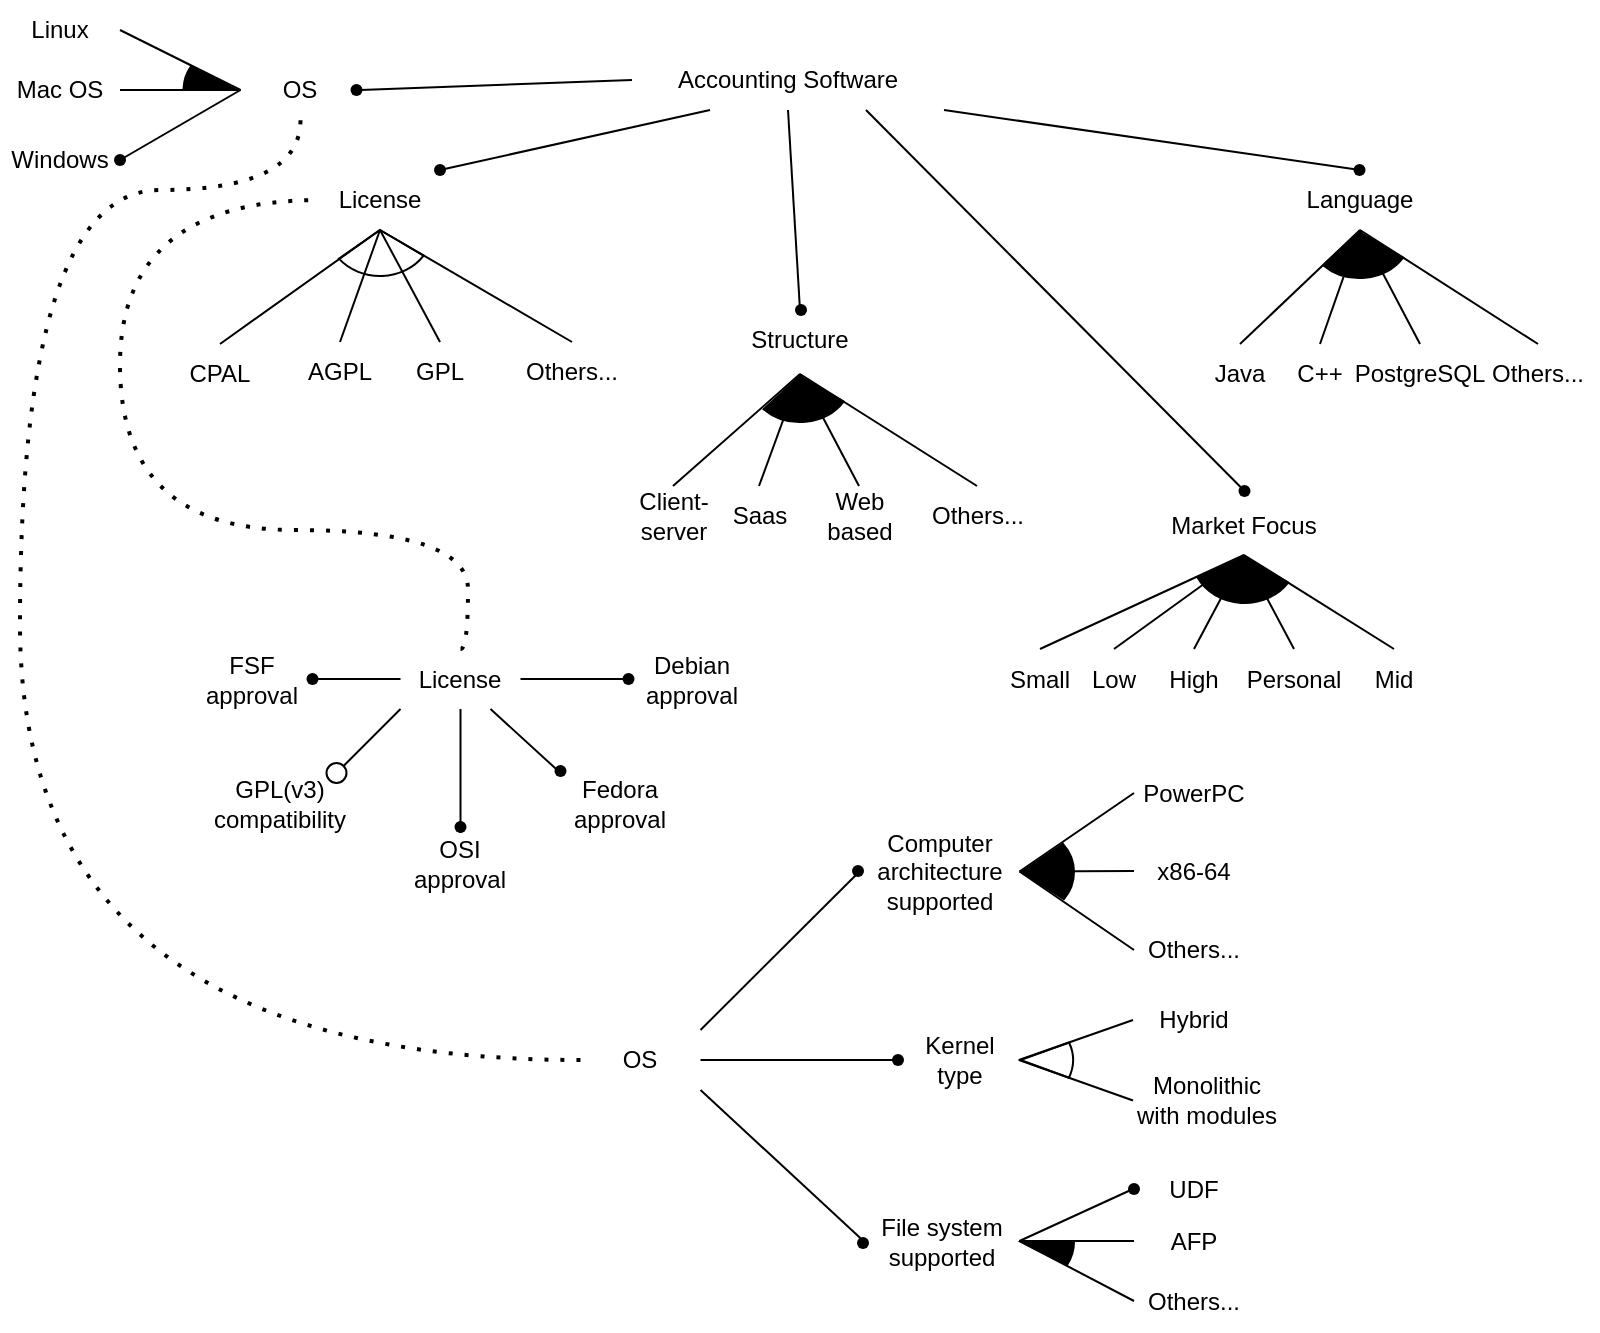 <mxfile version="22.1.3" type="device">
  <diagram name="Page-1" id="l3tLZzZJgrVGFTjeqSBh">
    <mxGraphModel dx="941" dy="548" grid="1" gridSize="10" guides="1" tooltips="1" connect="1" arrows="1" fold="1" page="1" pageScale="1" pageWidth="827" pageHeight="1169" math="0" shadow="0">
      <root>
        <mxCell id="0" />
        <mxCell id="1" parent="0" />
        <mxCell id="yBiI2cjNHqvkOMclDz8H-14" value="" style="verticalLabelPosition=bottom;verticalAlign=top;html=1;shape=mxgraph.basic.pie;startAngle=0.344;endAngle=0.643;fillColor=none;" vertex="1" parent="1">
          <mxGeometry x="183.75" y="97" width="52.5" height="46" as="geometry" />
        </mxCell>
        <mxCell id="84HNCNHXuMYGtxcRz_YD-10" value="" style="verticalLabelPosition=bottom;verticalAlign=top;html=1;shape=mxgraph.basic.pie;startAngle=0.344;endAngle=0.678;fillColor=#000000;" parent="1" vertex="1">
          <mxGeometry x="616" y="260.5" width="52.5" height="46" as="geometry" />
        </mxCell>
        <mxCell id="SrucPnAjVhM6cJ3D2Dnd-1" value="&lt;div&gt;Accounting Software&lt;/div&gt;" style="text;html=1;strokeColor=none;fillColor=none;align=center;verticalAlign=middle;whiteSpace=wrap;rounded=0;" parent="1" vertex="1">
          <mxGeometry x="336" y="30" width="156" height="30" as="geometry" />
        </mxCell>
        <mxCell id="SrucPnAjVhM6cJ3D2Dnd-2" value="" style="endArrow=none;html=1;rounded=0;entryX=0;entryY=0.5;entryDx=0;entryDy=0;exitDx=0;exitDy=0;exitX=1;exitY=0.5;" parent="1" source="SrucPnAjVhM6cJ3D2Dnd-3" target="SrucPnAjVhM6cJ3D2Dnd-1" edge="1">
          <mxGeometry width="50" height="50" relative="1" as="geometry">
            <mxPoint x="200" y="80" as="sourcePoint" />
            <mxPoint x="440" y="390" as="targetPoint" />
          </mxGeometry>
        </mxCell>
        <mxCell id="SrucPnAjVhM6cJ3D2Dnd-3" value="OS" style="text;html=1;strokeColor=none;fillColor=none;align=center;verticalAlign=middle;whiteSpace=wrap;rounded=0;" parent="1" vertex="1">
          <mxGeometry x="140.25" y="35" width="60" height="30" as="geometry" />
        </mxCell>
        <mxCell id="SrucPnAjVhM6cJ3D2Dnd-4" value="License" style="text;html=1;strokeColor=none;fillColor=none;align=center;verticalAlign=middle;whiteSpace=wrap;rounded=0;" parent="1" vertex="1">
          <mxGeometry x="180" y="90" width="60" height="30" as="geometry" />
        </mxCell>
        <mxCell id="SrucPnAjVhM6cJ3D2Dnd-5" value="Structure" style="text;html=1;strokeColor=none;fillColor=none;align=center;verticalAlign=middle;whiteSpace=wrap;rounded=0;" parent="1" vertex="1">
          <mxGeometry x="390" y="160" width="60" height="30" as="geometry" />
        </mxCell>
        <mxCell id="SrucPnAjVhM6cJ3D2Dnd-7" value="Market Focus" style="text;html=1;strokeColor=none;fillColor=none;align=center;verticalAlign=middle;whiteSpace=wrap;rounded=0;" parent="1" vertex="1">
          <mxGeometry x="587" y="252.5" width="110" height="30" as="geometry" />
        </mxCell>
        <mxCell id="SrucPnAjVhM6cJ3D2Dnd-9" value="Language" style="text;html=1;strokeColor=none;fillColor=none;align=center;verticalAlign=middle;whiteSpace=wrap;rounded=0;" parent="1" vertex="1">
          <mxGeometry x="670" y="90" width="60" height="30" as="geometry" />
        </mxCell>
        <mxCell id="SrucPnAjVhM6cJ3D2Dnd-11" value="" style="endArrow=none;html=1;rounded=0;entryX=0.25;entryY=1;entryDx=0;entryDy=0;exitX=1;exitY=0;exitDx=0;exitDy=0;" parent="1" source="SrucPnAjVhM6cJ3D2Dnd-4" target="SrucPnAjVhM6cJ3D2Dnd-1" edge="1">
          <mxGeometry width="50" height="50" relative="1" as="geometry">
            <mxPoint x="290" y="100" as="sourcePoint" />
            <mxPoint x="346" y="70" as="targetPoint" />
          </mxGeometry>
        </mxCell>
        <mxCell id="SrucPnAjVhM6cJ3D2Dnd-21" value="" style="endArrow=none;html=1;rounded=0;entryDx=0;entryDy=0;exitX=0.5;exitY=0;exitDx=0;exitDy=0;" parent="1" source="SrucPnAjVhM6cJ3D2Dnd-4" edge="1">
          <mxGeometry width="50" height="50" relative="1" as="geometry">
            <mxPoint x="210" y="90" as="sourcePoint" />
            <mxPoint x="210" y="90" as="targetPoint" />
          </mxGeometry>
        </mxCell>
        <mxCell id="SrucPnAjVhM6cJ3D2Dnd-23" value="" style="endArrow=none;html=1;rounded=0;entryX=0.75;entryY=1;entryDx=0;entryDy=0;exitDx=0;exitDy=0;" parent="1" source="SrucPnAjVhM6cJ3D2Dnd-36" target="SrucPnAjVhM6cJ3D2Dnd-1" edge="1">
          <mxGeometry width="50" height="50" relative="1" as="geometry">
            <mxPoint x="515" y="90" as="sourcePoint" />
            <mxPoint x="440" y="370" as="targetPoint" />
          </mxGeometry>
        </mxCell>
        <mxCell id="SrucPnAjVhM6cJ3D2Dnd-24" value="" style="endArrow=none;html=1;rounded=0;entryX=1;entryY=1;entryDx=0;entryDy=0;exitX=0.5;exitY=0;exitDx=0;exitDy=0;" parent="1" source="SrucPnAjVhM6cJ3D2Dnd-9" target="SrucPnAjVhM6cJ3D2Dnd-1" edge="1">
          <mxGeometry width="50" height="50" relative="1" as="geometry">
            <mxPoint x="390" y="420" as="sourcePoint" />
            <mxPoint x="440" y="370" as="targetPoint" />
          </mxGeometry>
        </mxCell>
        <mxCell id="SrucPnAjVhM6cJ3D2Dnd-25" value="" style="shape=waypoint;sketch=0;fillStyle=solid;size=6;pointerEvents=1;points=[];fillColor=none;resizable=0;rotatable=0;perimeter=centerPerimeter;snapToPoint=1;" parent="1" vertex="1">
          <mxGeometry x="188.25" y="40" width="20" height="20" as="geometry" />
        </mxCell>
        <mxCell id="SrucPnAjVhM6cJ3D2Dnd-32" value="" style="shape=waypoint;sketch=0;fillStyle=solid;size=6;pointerEvents=1;points=[];fillColor=none;resizable=0;rotatable=0;perimeter=centerPerimeter;snapToPoint=1;" parent="1" vertex="1">
          <mxGeometry x="230" y="80" width="20" height="20" as="geometry" />
        </mxCell>
        <mxCell id="SrucPnAjVhM6cJ3D2Dnd-35" value="" style="endArrow=none;html=1;rounded=0;exitDx=0;exitDy=0;exitX=0.5;exitY=0;entryX=0.5;entryY=1;entryDx=0;entryDy=0;" parent="1" source="SrucPnAjVhM6cJ3D2Dnd-5" target="SrucPnAjVhM6cJ3D2Dnd-1" edge="1">
          <mxGeometry width="50" height="50" relative="1" as="geometry">
            <mxPoint x="384" y="90" as="sourcePoint" />
            <mxPoint x="430" y="90" as="targetPoint" />
          </mxGeometry>
        </mxCell>
        <mxCell id="SrucPnAjVhM6cJ3D2Dnd-37" value="" style="shape=waypoint;sketch=0;fillStyle=solid;size=6;pointerEvents=1;points=[];fillColor=none;resizable=0;rotatable=0;perimeter=centerPerimeter;snapToPoint=1;" parent="1" vertex="1">
          <mxGeometry x="689.75" y="80" width="20" height="20" as="geometry" />
        </mxCell>
        <mxCell id="84HNCNHXuMYGtxcRz_YD-1" value="Mid" style="text;html=1;strokeColor=none;fillColor=none;align=center;verticalAlign=middle;whiteSpace=wrap;rounded=0;" parent="1" vertex="1">
          <mxGeometry x="687" y="329.5" width="60" height="30" as="geometry" />
        </mxCell>
        <mxCell id="84HNCNHXuMYGtxcRz_YD-2" value="Low" style="text;html=1;strokeColor=none;fillColor=none;align=center;verticalAlign=middle;whiteSpace=wrap;rounded=0;" parent="1" vertex="1">
          <mxGeometry x="547" y="329.5" width="60" height="30" as="geometry" />
        </mxCell>
        <mxCell id="84HNCNHXuMYGtxcRz_YD-3" value="High" style="text;html=1;strokeColor=none;fillColor=none;align=center;verticalAlign=middle;whiteSpace=wrap;rounded=0;" parent="1" vertex="1">
          <mxGeometry x="587" y="329.5" width="60" height="30" as="geometry" />
        </mxCell>
        <mxCell id="84HNCNHXuMYGtxcRz_YD-4" value="Personal" style="text;html=1;strokeColor=none;fillColor=none;align=center;verticalAlign=middle;whiteSpace=wrap;rounded=0;" parent="1" vertex="1">
          <mxGeometry x="637" y="329.5" width="60" height="30" as="geometry" />
        </mxCell>
        <mxCell id="84HNCNHXuMYGtxcRz_YD-5" value="" style="endArrow=none;html=1;rounded=0;entryX=0.5;entryY=1;entryDx=0;entryDy=0;exitX=0.5;exitY=0;exitDx=0;exitDy=0;" parent="1" source="84HNCNHXuMYGtxcRz_YD-2" target="SrucPnAjVhM6cJ3D2Dnd-7" edge="1">
          <mxGeometry width="50" height="50" relative="1" as="geometry">
            <mxPoint x="447" y="482.5" as="sourcePoint" />
            <mxPoint x="497" y="432.5" as="targetPoint" />
          </mxGeometry>
        </mxCell>
        <mxCell id="84HNCNHXuMYGtxcRz_YD-6" value="" style="endArrow=none;html=1;rounded=0;entryX=0.5;entryY=1;entryDx=0;entryDy=0;exitX=0.5;exitY=0;exitDx=0;exitDy=0;" parent="1" source="84HNCNHXuMYGtxcRz_YD-3" target="SrucPnAjVhM6cJ3D2Dnd-7" edge="1">
          <mxGeometry width="50" height="50" relative="1" as="geometry">
            <mxPoint x="617" y="292.5" as="sourcePoint" />
            <mxPoint x="652" y="292.5" as="targetPoint" />
          </mxGeometry>
        </mxCell>
        <mxCell id="84HNCNHXuMYGtxcRz_YD-7" value="" style="endArrow=none;html=1;rounded=0;exitX=0.5;exitY=0;exitDx=0;exitDy=0;entryX=0.5;entryY=1;entryDx=0;entryDy=0;" parent="1" source="84HNCNHXuMYGtxcRz_YD-4" target="SrucPnAjVhM6cJ3D2Dnd-7" edge="1">
          <mxGeometry width="50" height="50" relative="1" as="geometry">
            <mxPoint x="447" y="482.5" as="sourcePoint" />
            <mxPoint x="637" y="282.5" as="targetPoint" />
          </mxGeometry>
        </mxCell>
        <mxCell id="84HNCNHXuMYGtxcRz_YD-8" value="" style="endArrow=none;html=1;rounded=0;entryX=0.5;entryY=0;entryDx=0;entryDy=0;exitX=0.5;exitY=1;exitDx=0;exitDy=0;" parent="1" source="SrucPnAjVhM6cJ3D2Dnd-7" target="84HNCNHXuMYGtxcRz_YD-1" edge="1">
          <mxGeometry width="50" height="50" relative="1" as="geometry">
            <mxPoint x="447" y="482.5" as="sourcePoint" />
            <mxPoint x="497" y="432.5" as="targetPoint" />
          </mxGeometry>
        </mxCell>
        <mxCell id="84HNCNHXuMYGtxcRz_YD-12" value="Others..." style="text;html=1;strokeColor=none;fillColor=none;align=center;verticalAlign=middle;whiteSpace=wrap;rounded=0;" parent="1" vertex="1">
          <mxGeometry x="759" y="177" width="60" height="30" as="geometry" />
        </mxCell>
        <mxCell id="84HNCNHXuMYGtxcRz_YD-13" value="Java" style="text;html=1;strokeColor=none;fillColor=none;align=center;verticalAlign=middle;whiteSpace=wrap;rounded=0;" parent="1" vertex="1">
          <mxGeometry x="610" y="177" width="60" height="30" as="geometry" />
        </mxCell>
        <mxCell id="84HNCNHXuMYGtxcRz_YD-14" value="C++" style="text;html=1;strokeColor=none;fillColor=none;align=center;verticalAlign=middle;whiteSpace=wrap;rounded=0;" parent="1" vertex="1">
          <mxGeometry x="650" y="177" width="60" height="30" as="geometry" />
        </mxCell>
        <mxCell id="84HNCNHXuMYGtxcRz_YD-15" value="PostgreSQL" style="text;html=1;strokeColor=none;fillColor=none;align=center;verticalAlign=middle;whiteSpace=wrap;rounded=0;" parent="1" vertex="1">
          <mxGeometry x="700" y="177" width="60" height="30" as="geometry" />
        </mxCell>
        <mxCell id="84HNCNHXuMYGtxcRz_YD-16" value="" style="endArrow=none;html=1;rounded=0;entryX=0.5;entryY=1;entryDx=0;entryDy=0;exitX=0.5;exitY=0;exitDx=0;exitDy=0;" parent="1" source="84HNCNHXuMYGtxcRz_YD-13" target="SrucPnAjVhM6cJ3D2Dnd-9" edge="1">
          <mxGeometry width="50" height="50" relative="1" as="geometry">
            <mxPoint x="510" y="330" as="sourcePoint" />
            <mxPoint x="705" y="130" as="targetPoint" />
          </mxGeometry>
        </mxCell>
        <mxCell id="84HNCNHXuMYGtxcRz_YD-17" value="" style="endArrow=none;html=1;rounded=0;entryX=0.5;entryY=1;entryDx=0;entryDy=0;exitX=0.5;exitY=0;exitDx=0;exitDy=0;" parent="1" source="84HNCNHXuMYGtxcRz_YD-14" target="SrucPnAjVhM6cJ3D2Dnd-9" edge="1">
          <mxGeometry width="50" height="50" relative="1" as="geometry">
            <mxPoint x="680" y="140" as="sourcePoint" />
            <mxPoint x="705" y="130" as="targetPoint" />
          </mxGeometry>
        </mxCell>
        <mxCell id="84HNCNHXuMYGtxcRz_YD-18" value="" style="endArrow=none;html=1;rounded=0;exitX=0.5;exitY=0;exitDx=0;exitDy=0;entryX=0.5;entryY=1;entryDx=0;entryDy=0;" parent="1" source="84HNCNHXuMYGtxcRz_YD-15" target="SrucPnAjVhM6cJ3D2Dnd-9" edge="1">
          <mxGeometry width="50" height="50" relative="1" as="geometry">
            <mxPoint x="510" y="330" as="sourcePoint" />
            <mxPoint x="700" y="120" as="targetPoint" />
          </mxGeometry>
        </mxCell>
        <mxCell id="84HNCNHXuMYGtxcRz_YD-19" value="" style="endArrow=none;html=1;rounded=0;entryX=0.5;entryY=0;entryDx=0;entryDy=0;exitX=0.5;exitY=1;exitDx=0;exitDy=0;" parent="1" source="SrucPnAjVhM6cJ3D2Dnd-9" target="84HNCNHXuMYGtxcRz_YD-12" edge="1">
          <mxGeometry width="50" height="50" relative="1" as="geometry">
            <mxPoint x="705" y="130" as="sourcePoint" />
            <mxPoint x="560" y="280" as="targetPoint" />
          </mxGeometry>
        </mxCell>
        <mxCell id="84HNCNHXuMYGtxcRz_YD-20" value="&lt;div&gt;Small&lt;/div&gt;" style="text;html=1;strokeColor=none;fillColor=none;align=center;verticalAlign=middle;whiteSpace=wrap;rounded=0;" parent="1" vertex="1">
          <mxGeometry x="510" y="329.5" width="60" height="30" as="geometry" />
        </mxCell>
        <mxCell id="84HNCNHXuMYGtxcRz_YD-21" value="" style="endArrow=none;html=1;rounded=0;entryX=0.5;entryY=1;entryDx=0;entryDy=0;exitX=0.5;exitY=0;exitDx=0;exitDy=0;" parent="1" source="84HNCNHXuMYGtxcRz_YD-20" target="SrucPnAjVhM6cJ3D2Dnd-7" edge="1">
          <mxGeometry width="50" height="50" relative="1" as="geometry">
            <mxPoint x="567" y="342.5" as="sourcePoint" />
            <mxPoint x="617" y="292.5" as="targetPoint" />
          </mxGeometry>
        </mxCell>
        <mxCell id="84HNCNHXuMYGtxcRz_YD-22" value="" style="verticalLabelPosition=bottom;verticalAlign=top;html=1;shape=mxgraph.basic.pie;startAngle=0.344;endAngle=0.622;fillColor=#000000;" parent="1" vertex="1">
          <mxGeometry x="673.5" y="98" width="52.5" height="46" as="geometry" />
        </mxCell>
        <mxCell id="84HNCNHXuMYGtxcRz_YD-24" value="" style="endArrow=none;html=1;rounded=0;entryDx=0;entryDy=0;exitDx=0;exitDy=0;exitX=0.5;exitY=0;" parent="1" source="SrucPnAjVhM6cJ3D2Dnd-7" target="SrucPnAjVhM6cJ3D2Dnd-36" edge="1">
          <mxGeometry width="50" height="50" relative="1" as="geometry">
            <mxPoint x="520" y="244.5" as="sourcePoint" />
            <mxPoint x="521" y="24.5" as="targetPoint" />
          </mxGeometry>
        </mxCell>
        <mxCell id="SrucPnAjVhM6cJ3D2Dnd-36" value="" style="shape=waypoint;sketch=0;fillStyle=solid;size=6;pointerEvents=1;points=[];fillColor=none;resizable=0;rotatable=0;perimeter=centerPerimeter;snapToPoint=1;" parent="1" vertex="1">
          <mxGeometry x="632.25" y="240.5" width="20" height="20" as="geometry" />
        </mxCell>
        <mxCell id="84HNCNHXuMYGtxcRz_YD-26" value="Others..." style="text;html=1;strokeColor=none;fillColor=none;align=center;verticalAlign=middle;whiteSpace=wrap;rounded=0;" parent="1" vertex="1">
          <mxGeometry x="478.5" y="248" width="60" height="30" as="geometry" />
        </mxCell>
        <mxCell id="84HNCNHXuMYGtxcRz_YD-27" value="Client-server" style="text;html=1;strokeColor=none;fillColor=none;align=center;verticalAlign=middle;whiteSpace=wrap;rounded=0;" parent="1" vertex="1">
          <mxGeometry x="326.5" y="248" width="60" height="30" as="geometry" />
        </mxCell>
        <mxCell id="84HNCNHXuMYGtxcRz_YD-28" value="Saas" style="text;html=1;strokeColor=none;fillColor=none;align=center;verticalAlign=middle;whiteSpace=wrap;rounded=0;" parent="1" vertex="1">
          <mxGeometry x="369.5" y="248" width="60" height="30" as="geometry" />
        </mxCell>
        <mxCell id="84HNCNHXuMYGtxcRz_YD-29" value="Web based" style="text;html=1;strokeColor=none;fillColor=none;align=center;verticalAlign=middle;whiteSpace=wrap;rounded=0;" parent="1" vertex="1">
          <mxGeometry x="419.5" y="248" width="60" height="30" as="geometry" />
        </mxCell>
        <mxCell id="84HNCNHXuMYGtxcRz_YD-30" value="" style="endArrow=none;html=1;rounded=0;entryX=0.5;entryY=1;entryDx=0;entryDy=0;exitX=0.5;exitY=0;exitDx=0;exitDy=0;" parent="1" source="84HNCNHXuMYGtxcRz_YD-27" edge="1">
          <mxGeometry width="50" height="50" relative="1" as="geometry">
            <mxPoint x="229.5" y="401" as="sourcePoint" />
            <mxPoint x="420" y="192" as="targetPoint" />
          </mxGeometry>
        </mxCell>
        <mxCell id="84HNCNHXuMYGtxcRz_YD-31" value="" style="endArrow=none;html=1;rounded=0;entryX=0.5;entryY=1;entryDx=0;entryDy=0;exitX=0.5;exitY=0;exitDx=0;exitDy=0;" parent="1" source="84HNCNHXuMYGtxcRz_YD-28" edge="1">
          <mxGeometry width="50" height="50" relative="1" as="geometry">
            <mxPoint x="399.5" y="211" as="sourcePoint" />
            <mxPoint x="420" y="192" as="targetPoint" />
          </mxGeometry>
        </mxCell>
        <mxCell id="84HNCNHXuMYGtxcRz_YD-32" value="" style="endArrow=none;html=1;rounded=0;exitX=0.5;exitY=0;exitDx=0;exitDy=0;entryX=0.5;entryY=1;entryDx=0;entryDy=0;" parent="1" source="84HNCNHXuMYGtxcRz_YD-29" edge="1">
          <mxGeometry width="50" height="50" relative="1" as="geometry">
            <mxPoint x="229.5" y="401" as="sourcePoint" />
            <mxPoint x="420" y="192" as="targetPoint" />
          </mxGeometry>
        </mxCell>
        <mxCell id="84HNCNHXuMYGtxcRz_YD-33" value="" style="endArrow=none;html=1;rounded=0;entryX=0.5;entryY=0;entryDx=0;entryDy=0;exitX=0.5;exitY=1;exitDx=0;exitDy=0;" parent="1" target="84HNCNHXuMYGtxcRz_YD-26" edge="1">
          <mxGeometry width="50" height="50" relative="1" as="geometry">
            <mxPoint x="420" y="192" as="sourcePoint" />
            <mxPoint x="279.5" y="351" as="targetPoint" />
          </mxGeometry>
        </mxCell>
        <mxCell id="84HNCNHXuMYGtxcRz_YD-34" value="" style="verticalLabelPosition=bottom;verticalAlign=top;html=1;shape=mxgraph.basic.pie;startAngle=0.344;endAngle=0.622;fillColor=#000000;" parent="1" vertex="1">
          <mxGeometry x="393.75" y="170" width="52.5" height="46" as="geometry" />
        </mxCell>
        <mxCell id="84HNCNHXuMYGtxcRz_YD-35" value="" style="endArrow=none;dashed=1;html=1;dashPattern=1 3;strokeWidth=2;rounded=0;entryX=0;entryY=0.5;entryDx=0;entryDy=0;exitX=0.5;exitY=0;exitDx=0;exitDy=0;edgeStyle=orthogonalEdgeStyle;curved=1;" parent="1" source="84HNCNHXuMYGtxcRz_YD-36" target="SrucPnAjVhM6cJ3D2Dnd-4" edge="1">
          <mxGeometry width="50" height="50" relative="1" as="geometry">
            <mxPoint x="210" y="240" as="sourcePoint" />
            <mxPoint x="360" y="270" as="targetPoint" />
            <Array as="points">
              <mxPoint x="254" y="329" />
              <mxPoint x="254" y="270" />
              <mxPoint x="80" y="270" />
              <mxPoint x="80" y="105" />
            </Array>
          </mxGeometry>
        </mxCell>
        <mxCell id="84HNCNHXuMYGtxcRz_YD-36" value="License" style="text;html=1;strokeColor=none;fillColor=none;align=center;verticalAlign=middle;whiteSpace=wrap;rounded=0;" parent="1" vertex="1">
          <mxGeometry x="220.25" y="329.5" width="60" height="30" as="geometry" />
        </mxCell>
        <mxCell id="84HNCNHXuMYGtxcRz_YD-37" value="FSF approval" style="text;html=1;strokeColor=none;fillColor=none;align=center;verticalAlign=middle;whiteSpace=wrap;rounded=0;" parent="1" vertex="1">
          <mxGeometry x="115.75" y="329.5" width="60" height="30" as="geometry" />
        </mxCell>
        <mxCell id="84HNCNHXuMYGtxcRz_YD-38" value="GPL(v3) compatibility" style="text;html=1;strokeColor=none;fillColor=none;align=center;verticalAlign=middle;whiteSpace=wrap;rounded=0;" parent="1" vertex="1">
          <mxGeometry x="130.25" y="391.5" width="60" height="30" as="geometry" />
        </mxCell>
        <mxCell id="84HNCNHXuMYGtxcRz_YD-39" value="OSI approval" style="text;html=1;strokeColor=none;fillColor=none;align=center;verticalAlign=middle;whiteSpace=wrap;rounded=0;" parent="1" vertex="1">
          <mxGeometry x="220.25" y="421.5" width="60" height="30" as="geometry" />
        </mxCell>
        <mxCell id="84HNCNHXuMYGtxcRz_YD-41" value="Debian approval" style="text;html=1;strokeColor=none;fillColor=none;align=center;verticalAlign=middle;whiteSpace=wrap;rounded=0;" parent="1" vertex="1">
          <mxGeometry x="336" y="329.5" width="60" height="30" as="geometry" />
        </mxCell>
        <mxCell id="84HNCNHXuMYGtxcRz_YD-42" value="Fedora approval" style="text;html=1;strokeColor=none;fillColor=none;align=center;verticalAlign=middle;whiteSpace=wrap;rounded=0;" parent="1" vertex="1">
          <mxGeometry x="300.25" y="391.5" width="60" height="30" as="geometry" />
        </mxCell>
        <mxCell id="84HNCNHXuMYGtxcRz_YD-43" value="" style="endArrow=none;html=1;rounded=0;entryX=0;entryY=0.5;entryDx=0;entryDy=0;exitDx=0;exitDy=0;exitX=1;exitY=0.5;" parent="1" source="84HNCNHXuMYGtxcRz_YD-37" target="84HNCNHXuMYGtxcRz_YD-36" edge="1">
          <mxGeometry width="50" height="50" relative="1" as="geometry">
            <mxPoint x="160.25" y="352.5" as="sourcePoint" />
            <mxPoint x="400.25" y="351.5" as="targetPoint" />
          </mxGeometry>
        </mxCell>
        <mxCell id="84HNCNHXuMYGtxcRz_YD-44" value="" style="endArrow=none;html=1;rounded=0;entryX=0;entryY=1;entryDx=0;entryDy=0;exitX=1;exitY=0;exitDx=0;exitDy=0;" parent="1" source="84HNCNHXuMYGtxcRz_YD-56" target="84HNCNHXuMYGtxcRz_YD-36" edge="1">
          <mxGeometry width="50" height="50" relative="1" as="geometry">
            <mxPoint x="350.25" y="401.5" as="sourcePoint" />
            <mxPoint x="400.25" y="351.5" as="targetPoint" />
          </mxGeometry>
        </mxCell>
        <mxCell id="84HNCNHXuMYGtxcRz_YD-45" value="" style="endArrow=none;html=1;rounded=0;entryX=0.5;entryY=1;entryDx=0;entryDy=0;exitDx=0;exitDy=0;" parent="1" source="84HNCNHXuMYGtxcRz_YD-50" target="84HNCNHXuMYGtxcRz_YD-36" edge="1">
          <mxGeometry width="50" height="50" relative="1" as="geometry">
            <mxPoint x="350.25" y="401.5" as="sourcePoint" />
            <mxPoint x="400.25" y="351.5" as="targetPoint" />
          </mxGeometry>
        </mxCell>
        <mxCell id="84HNCNHXuMYGtxcRz_YD-46" value="" style="endArrow=none;html=1;rounded=0;entryX=0.75;entryY=1;entryDx=0;entryDy=0;exitX=0;exitY=0;exitDx=0;exitDy=0;" parent="1" source="84HNCNHXuMYGtxcRz_YD-42" target="84HNCNHXuMYGtxcRz_YD-36" edge="1">
          <mxGeometry width="50" height="50" relative="1" as="geometry">
            <mxPoint x="350.25" y="401.5" as="sourcePoint" />
            <mxPoint x="400.25" y="351.5" as="targetPoint" />
          </mxGeometry>
        </mxCell>
        <mxCell id="84HNCNHXuMYGtxcRz_YD-47" value="" style="endArrow=none;html=1;rounded=0;entryX=0;entryY=0.5;entryDx=0;entryDy=0;exitX=1;exitY=0.5;exitDx=0;exitDy=0;" parent="1" source="84HNCNHXuMYGtxcRz_YD-36" target="84HNCNHXuMYGtxcRz_YD-41" edge="1">
          <mxGeometry width="50" height="50" relative="1" as="geometry">
            <mxPoint x="350.25" y="401.5" as="sourcePoint" />
            <mxPoint x="400.25" y="351.5" as="targetPoint" />
          </mxGeometry>
        </mxCell>
        <mxCell id="84HNCNHXuMYGtxcRz_YD-51" value="" style="shape=waypoint;sketch=0;fillStyle=solid;size=6;pointerEvents=1;points=[];fillColor=none;resizable=0;rotatable=0;perimeter=centerPerimeter;snapToPoint=1;" parent="1" vertex="1">
          <mxGeometry x="290.25" y="380.5" width="20" height="20" as="geometry" />
        </mxCell>
        <mxCell id="84HNCNHXuMYGtxcRz_YD-53" value="" style="endArrow=none;html=1;rounded=0;entryDx=0;entryDy=0;exitX=0.5;exitY=0;exitDx=0;exitDy=0;" parent="1" source="84HNCNHXuMYGtxcRz_YD-39" target="84HNCNHXuMYGtxcRz_YD-50" edge="1">
          <mxGeometry width="50" height="50" relative="1" as="geometry">
            <mxPoint x="250.25" y="421.5" as="sourcePoint" />
            <mxPoint x="250.25" y="359.5" as="targetPoint" />
          </mxGeometry>
        </mxCell>
        <mxCell id="84HNCNHXuMYGtxcRz_YD-50" value="" style="shape=waypoint;sketch=0;fillStyle=solid;size=6;pointerEvents=1;points=[];fillColor=none;resizable=0;rotatable=0;perimeter=centerPerimeter;snapToPoint=1;" parent="1" vertex="1">
          <mxGeometry x="240.25" y="408.5" width="20" height="20" as="geometry" />
        </mxCell>
        <mxCell id="84HNCNHXuMYGtxcRz_YD-54" value="" style="endArrow=none;html=1;rounded=0;entryDx=0;entryDy=0;exitX=1;exitY=0.5;exitDx=0;exitDy=0;" parent="1" edge="1">
          <mxGeometry width="50" height="50" relative="1" as="geometry">
            <mxPoint x="160.25" y="352.5" as="sourcePoint" />
            <mxPoint x="160.25" y="352.5" as="targetPoint" />
          </mxGeometry>
        </mxCell>
        <mxCell id="84HNCNHXuMYGtxcRz_YD-55" value="" style="shape=waypoint;sketch=0;fillStyle=solid;size=6;pointerEvents=1;points=[];resizable=0;rotatable=0;perimeter=centerPerimeter;snapToPoint=1;perimeterSpacing=0;fillColor=none;" parent="1" vertex="1">
          <mxGeometry x="324.25" y="334.5" width="20" height="20" as="geometry" />
        </mxCell>
        <mxCell id="84HNCNHXuMYGtxcRz_YD-58" value="" style="endArrow=none;html=1;rounded=0;entryX=0;entryY=1;entryDx=0;entryDy=0;exitX=1;exitY=0;exitDx=0;exitDy=0;" parent="1" source="84HNCNHXuMYGtxcRz_YD-38" target="84HNCNHXuMYGtxcRz_YD-56" edge="1">
          <mxGeometry width="50" height="50" relative="1" as="geometry">
            <mxPoint x="190.25" y="391.5" as="sourcePoint" />
            <mxPoint x="220.25" y="359.5" as="targetPoint" />
          </mxGeometry>
        </mxCell>
        <mxCell id="84HNCNHXuMYGtxcRz_YD-56" value="" style="ellipse;whiteSpace=wrap;html=1;aspect=fixed;" parent="1" vertex="1">
          <mxGeometry x="183.25" y="386.5" width="10" height="10" as="geometry" />
        </mxCell>
        <mxCell id="84HNCNHXuMYGtxcRz_YD-60" value="OS" style="text;html=1;strokeColor=none;fillColor=none;align=center;verticalAlign=middle;whiteSpace=wrap;rounded=0;" parent="1" vertex="1">
          <mxGeometry x="310.25" y="520" width="60" height="30" as="geometry" />
        </mxCell>
        <mxCell id="yBiI2cjNHqvkOMclDz8H-1" value="AGPL" style="text;html=1;strokeColor=none;fillColor=none;align=center;verticalAlign=middle;whiteSpace=wrap;rounded=0;" vertex="1" parent="1">
          <mxGeometry x="160" y="176" width="60" height="30" as="geometry" />
        </mxCell>
        <mxCell id="yBiI2cjNHqvkOMclDz8H-2" value="GPL" style="text;html=1;strokeColor=none;fillColor=none;align=center;verticalAlign=middle;whiteSpace=wrap;rounded=0;" vertex="1" parent="1">
          <mxGeometry x="210" y="176" width="60" height="30" as="geometry" />
        </mxCell>
        <mxCell id="yBiI2cjNHqvkOMclDz8H-3" value="" style="endArrow=none;html=1;rounded=0;entryX=0.5;entryY=1;entryDx=0;entryDy=0;exitX=0.5;exitY=0;exitDx=0;exitDy=0;" edge="1" parent="1" source="yBiI2cjNHqvkOMclDz8H-8" target="SrucPnAjVhM6cJ3D2Dnd-4">
          <mxGeometry width="50" height="50" relative="1" as="geometry">
            <mxPoint x="150" y="176" as="sourcePoint" />
            <mxPoint x="210" y="119" as="targetPoint" />
          </mxGeometry>
        </mxCell>
        <mxCell id="yBiI2cjNHqvkOMclDz8H-4" value="" style="endArrow=none;html=1;rounded=0;entryX=0.5;entryY=1;entryDx=0;entryDy=0;exitX=0.5;exitY=0;exitDx=0;exitDy=0;" edge="1" parent="1" source="yBiI2cjNHqvkOMclDz8H-1" target="SrucPnAjVhM6cJ3D2Dnd-4">
          <mxGeometry width="50" height="50" relative="1" as="geometry">
            <mxPoint x="190" y="139" as="sourcePoint" />
            <mxPoint x="210" y="119" as="targetPoint" />
          </mxGeometry>
        </mxCell>
        <mxCell id="yBiI2cjNHqvkOMclDz8H-5" value="" style="endArrow=none;html=1;rounded=0;exitX=0.5;exitY=0;exitDx=0;exitDy=0;entryX=0.5;entryY=1;entryDx=0;entryDy=0;" edge="1" parent="1" source="yBiI2cjNHqvkOMclDz8H-2" target="SrucPnAjVhM6cJ3D2Dnd-4">
          <mxGeometry width="50" height="50" relative="1" as="geometry">
            <mxPoint x="20" y="329" as="sourcePoint" />
            <mxPoint x="210" y="119" as="targetPoint" />
          </mxGeometry>
        </mxCell>
        <mxCell id="yBiI2cjNHqvkOMclDz8H-6" value="" style="endArrow=none;html=1;rounded=0;entryX=0.5;entryY=0;entryDx=0;entryDy=0;exitX=0.5;exitY=1;exitDx=0;exitDy=0;" edge="1" parent="1" source="SrucPnAjVhM6cJ3D2Dnd-4" target="yBiI2cjNHqvkOMclDz8H-7">
          <mxGeometry width="50" height="50" relative="1" as="geometry">
            <mxPoint x="210" y="119" as="sourcePoint" />
            <mxPoint x="299" y="176" as="targetPoint" />
          </mxGeometry>
        </mxCell>
        <mxCell id="yBiI2cjNHqvkOMclDz8H-7" value="Others..." style="text;html=1;strokeColor=none;fillColor=none;align=center;verticalAlign=middle;whiteSpace=wrap;rounded=0;" vertex="1" parent="1">
          <mxGeometry x="276" y="176" width="60" height="30" as="geometry" />
        </mxCell>
        <mxCell id="yBiI2cjNHqvkOMclDz8H-8" value="CPAL" style="text;html=1;strokeColor=none;fillColor=none;align=center;verticalAlign=middle;whiteSpace=wrap;rounded=0;" vertex="1" parent="1">
          <mxGeometry x="100" y="177" width="60" height="30" as="geometry" />
        </mxCell>
        <mxCell id="yBiI2cjNHqvkOMclDz8H-9" value="" style="shape=waypoint;sketch=0;fillStyle=solid;size=6;pointerEvents=1;points=[];resizable=0;rotatable=0;perimeter=centerPerimeter;snapToPoint=1;perimeterSpacing=0;fillColor=none;" vertex="1" parent="1">
          <mxGeometry x="166.25" y="334.5" width="20" height="20" as="geometry" />
        </mxCell>
        <mxCell id="yBiI2cjNHqvkOMclDz8H-10" value="" style="endArrow=none;dashed=1;html=1;dashPattern=1 3;strokeWidth=2;rounded=0;entryX=0.5;entryY=1;entryDx=0;entryDy=0;edgeStyle=orthogonalEdgeStyle;curved=1;exitX=0;exitY=0.5;exitDx=0;exitDy=0;" edge="1" parent="1" source="84HNCNHXuMYGtxcRz_YD-60" target="SrucPnAjVhM6cJ3D2Dnd-3">
          <mxGeometry width="50" height="50" relative="1" as="geometry">
            <mxPoint x="50" y="380" as="sourcePoint" />
            <mxPoint x="320" y="170" as="targetPoint" />
            <Array as="points">
              <mxPoint x="30" y="535" />
              <mxPoint x="30" y="100" />
              <mxPoint x="170" y="100" />
            </Array>
          </mxGeometry>
        </mxCell>
        <mxCell id="yBiI2cjNHqvkOMclDz8H-16" value="" style="endArrow=none;html=1;rounded=0;exitX=1;exitY=0;exitDx=0;exitDy=0;entryX=0;entryY=0.5;entryDx=0;entryDy=0;" edge="1" parent="1" source="84HNCNHXuMYGtxcRz_YD-60" target="yBiI2cjNHqvkOMclDz8H-19">
          <mxGeometry width="50" height="50" relative="1" as="geometry">
            <mxPoint x="410" y="510" as="sourcePoint" />
            <mxPoint x="430" y="480" as="targetPoint" />
          </mxGeometry>
        </mxCell>
        <mxCell id="yBiI2cjNHqvkOMclDz8H-17" value="" style="endArrow=none;html=1;rounded=0;exitX=1;exitY=0.5;exitDx=0;exitDy=0;entryX=0;entryY=0.5;entryDx=0;entryDy=0;" edge="1" parent="1" source="84HNCNHXuMYGtxcRz_YD-60" target="yBiI2cjNHqvkOMclDz8H-20">
          <mxGeometry width="50" height="50" relative="1" as="geometry">
            <mxPoint x="380" y="530" as="sourcePoint" />
            <mxPoint x="460" y="535" as="targetPoint" />
          </mxGeometry>
        </mxCell>
        <mxCell id="yBiI2cjNHqvkOMclDz8H-19" value="Computer architecture supported" style="text;html=1;strokeColor=none;fillColor=none;align=center;verticalAlign=middle;whiteSpace=wrap;rounded=0;" vertex="1" parent="1">
          <mxGeometry x="449.75" y="416.5" width="80" height="48.5" as="geometry" />
        </mxCell>
        <mxCell id="yBiI2cjNHqvkOMclDz8H-20" value="Kernel type" style="text;html=1;strokeColor=none;fillColor=none;align=center;verticalAlign=middle;whiteSpace=wrap;rounded=0;" vertex="1" parent="1">
          <mxGeometry x="469.5" y="520" width="60" height="30" as="geometry" />
        </mxCell>
        <mxCell id="yBiI2cjNHqvkOMclDz8H-21" value="File system supported" style="text;html=1;strokeColor=none;fillColor=none;align=center;verticalAlign=middle;whiteSpace=wrap;rounded=0;" vertex="1" parent="1">
          <mxGeometry x="451.75" y="603" width="78" height="45" as="geometry" />
        </mxCell>
        <mxCell id="yBiI2cjNHqvkOMclDz8H-23" value="" style="shape=waypoint;sketch=0;fillStyle=solid;size=6;pointerEvents=1;points=[];fillColor=none;resizable=0;rotatable=0;perimeter=centerPerimeter;snapToPoint=1;" vertex="1" parent="1">
          <mxGeometry x="439" y="430.5" width="20" height="20" as="geometry" />
        </mxCell>
        <mxCell id="yBiI2cjNHqvkOMclDz8H-24" value="" style="shape=waypoint;sketch=0;fillStyle=solid;size=6;pointerEvents=1;points=[];fillColor=none;resizable=0;rotatable=0;perimeter=centerPerimeter;snapToPoint=1;" vertex="1" parent="1">
          <mxGeometry x="459" y="525" width="20" height="20" as="geometry" />
        </mxCell>
        <mxCell id="yBiI2cjNHqvkOMclDz8H-26" value="" style="endArrow=none;html=1;rounded=0;exitX=1;exitY=1;exitDx=0;exitDy=0;entryDx=0;entryDy=0;entryX=0;entryY=0.5;" edge="1" parent="1" source="84HNCNHXuMYGtxcRz_YD-60" target="yBiI2cjNHqvkOMclDz8H-21">
          <mxGeometry width="50" height="50" relative="1" as="geometry">
            <mxPoint x="340" y="550" as="sourcePoint" />
            <mxPoint x="440.25" y="595" as="targetPoint" />
          </mxGeometry>
        </mxCell>
        <mxCell id="yBiI2cjNHqvkOMclDz8H-27" value="&lt;div&gt;UDF&lt;/div&gt;" style="text;html=1;strokeColor=none;fillColor=none;align=center;verticalAlign=middle;whiteSpace=wrap;rounded=0;" vertex="1" parent="1">
          <mxGeometry x="586.5" y="584.5" width="60" height="30" as="geometry" />
        </mxCell>
        <mxCell id="yBiI2cjNHqvkOMclDz8H-28" value="AFP" style="text;html=1;strokeColor=none;fillColor=none;align=center;verticalAlign=middle;whiteSpace=wrap;rounded=0;" vertex="1" parent="1">
          <mxGeometry x="587" y="610.5" width="60" height="30" as="geometry" />
        </mxCell>
        <mxCell id="yBiI2cjNHqvkOMclDz8H-29" value="Others..." style="text;html=1;strokeColor=none;fillColor=none;align=center;verticalAlign=middle;whiteSpace=wrap;rounded=0;" vertex="1" parent="1">
          <mxGeometry x="587" y="640.5" width="60" height="30" as="geometry" />
        </mxCell>
        <mxCell id="yBiI2cjNHqvkOMclDz8H-30" value="" style="endArrow=none;html=1;rounded=0;exitX=1;exitY=0.5;exitDx=0;exitDy=0;entryDx=0;entryDy=0;entryX=0;entryY=0.5;" edge="1" parent="1" source="yBiI2cjNHqvkOMclDz8H-21" target="yBiI2cjNHqvkOMclDz8H-27">
          <mxGeometry width="50" height="50" relative="1" as="geometry">
            <mxPoint x="450" y="544" as="sourcePoint" />
            <mxPoint x="450" y="605" as="targetPoint" />
          </mxGeometry>
        </mxCell>
        <mxCell id="yBiI2cjNHqvkOMclDz8H-31" value="" style="shape=waypoint;sketch=0;fillStyle=solid;size=6;pointerEvents=1;points=[];fillColor=none;resizable=0;rotatable=0;perimeter=centerPerimeter;snapToPoint=1;" vertex="1" parent="1">
          <mxGeometry x="577" y="589.5" width="20" height="20" as="geometry" />
        </mxCell>
        <mxCell id="yBiI2cjNHqvkOMclDz8H-32" value="" style="endArrow=none;html=1;rounded=0;exitX=1;exitY=0.5;exitDx=0;exitDy=0;entryDx=0;entryDy=0;entryX=0;entryY=0.5;" edge="1" parent="1" source="yBiI2cjNHqvkOMclDz8H-21" target="yBiI2cjNHqvkOMclDz8H-28">
          <mxGeometry width="50" height="50" relative="1" as="geometry">
            <mxPoint x="450" y="544" as="sourcePoint" />
            <mxPoint x="450" y="605" as="targetPoint" />
          </mxGeometry>
        </mxCell>
        <mxCell id="yBiI2cjNHqvkOMclDz8H-33" value="" style="endArrow=none;html=1;rounded=0;exitX=1;exitY=0.5;exitDx=0;exitDy=0;entryDx=0;entryDy=0;entryX=0;entryY=0.5;" edge="1" parent="1" source="yBiI2cjNHqvkOMclDz8H-21" target="yBiI2cjNHqvkOMclDz8H-29">
          <mxGeometry width="50" height="50" relative="1" as="geometry">
            <mxPoint x="460" y="554" as="sourcePoint" />
            <mxPoint x="460" y="615" as="targetPoint" />
          </mxGeometry>
        </mxCell>
        <mxCell id="yBiI2cjNHqvkOMclDz8H-34" value="" style="verticalLabelPosition=bottom;verticalAlign=top;html=1;shape=mxgraph.basic.pie;startAngle=0.25;endAngle=0.333;fillColor=#000000;" vertex="1" parent="1">
          <mxGeometry x="504.5" y="603" width="52.5" height="46" as="geometry" />
        </mxCell>
        <mxCell id="yBiI2cjNHqvkOMclDz8H-35" value="Hybrid" style="text;html=1;strokeColor=none;fillColor=none;align=center;verticalAlign=middle;whiteSpace=wrap;rounded=0;" vertex="1" parent="1">
          <mxGeometry x="586.5" y="500" width="60" height="30" as="geometry" />
        </mxCell>
        <mxCell id="yBiI2cjNHqvkOMclDz8H-36" value="Monolithic with modules" style="text;html=1;strokeColor=none;fillColor=none;align=center;verticalAlign=middle;whiteSpace=wrap;rounded=0;" vertex="1" parent="1">
          <mxGeometry x="586.5" y="536.5" width="73" height="37.5" as="geometry" />
        </mxCell>
        <mxCell id="yBiI2cjNHqvkOMclDz8H-37" value="" style="endArrow=none;html=1;rounded=0;exitX=1;exitY=0.5;exitDx=0;exitDy=0;entryDx=0;entryDy=0;entryX=0;entryY=0.5;" edge="1" parent="1" source="yBiI2cjNHqvkOMclDz8H-20" target="yBiI2cjNHqvkOMclDz8H-35">
          <mxGeometry width="50" height="50" relative="1" as="geometry">
            <mxPoint x="359.5" y="592" as="sourcePoint" />
            <mxPoint x="449.5" y="624" as="targetPoint" />
          </mxGeometry>
        </mxCell>
        <mxCell id="yBiI2cjNHqvkOMclDz8H-38" value="" style="endArrow=none;html=1;rounded=0;exitX=1;exitY=0.5;exitDx=0;exitDy=0;entryDx=0;entryDy=0;entryX=0;entryY=0.5;" edge="1" parent="1" source="yBiI2cjNHqvkOMclDz8H-20" target="yBiI2cjNHqvkOMclDz8H-36">
          <mxGeometry width="50" height="50" relative="1" as="geometry">
            <mxPoint x="539.5" y="545" as="sourcePoint" />
            <mxPoint x="596.5" y="525" as="targetPoint" />
          </mxGeometry>
        </mxCell>
        <mxCell id="yBiI2cjNHqvkOMclDz8H-40" value="" style="verticalLabelPosition=bottom;verticalAlign=top;html=1;shape=mxgraph.basic.pie;startAngle=0.188;endAngle=0.313;fillColor=none;" vertex="1" parent="1">
          <mxGeometry x="504" y="512" width="52.5" height="46" as="geometry" />
        </mxCell>
        <mxCell id="yBiI2cjNHqvkOMclDz8H-41" value="PowerPC" style="text;html=1;strokeColor=none;fillColor=none;align=center;verticalAlign=middle;whiteSpace=wrap;rounded=0;" vertex="1" parent="1">
          <mxGeometry x="587" y="386.5" width="60" height="30" as="geometry" />
        </mxCell>
        <mxCell id="yBiI2cjNHqvkOMclDz8H-42" value="x86-64" style="text;html=1;strokeColor=none;fillColor=none;align=center;verticalAlign=middle;whiteSpace=wrap;rounded=0;" vertex="1" parent="1">
          <mxGeometry x="587" y="425.5" width="60" height="30" as="geometry" />
        </mxCell>
        <mxCell id="yBiI2cjNHqvkOMclDz8H-43" value="Others..." style="text;html=1;strokeColor=none;fillColor=none;align=center;verticalAlign=middle;whiteSpace=wrap;rounded=0;" vertex="1" parent="1">
          <mxGeometry x="587" y="465" width="60" height="30" as="geometry" />
        </mxCell>
        <mxCell id="yBiI2cjNHqvkOMclDz8H-45" value="" style="endArrow=none;html=1;rounded=0;exitX=1;exitY=0.5;exitDx=0;exitDy=0;entryX=0;entryY=0.5;entryDx=0;entryDy=0;" edge="1" parent="1" source="yBiI2cjNHqvkOMclDz8H-19" target="yBiI2cjNHqvkOMclDz8H-41">
          <mxGeometry width="50" height="50" relative="1" as="geometry">
            <mxPoint x="383.5" y="479.5" as="sourcePoint" />
            <mxPoint x="459.5" y="450.5" as="targetPoint" />
          </mxGeometry>
        </mxCell>
        <mxCell id="yBiI2cjNHqvkOMclDz8H-46" value="" style="endArrow=none;html=1;rounded=0;exitX=1;exitY=0.5;exitDx=0;exitDy=0;entryX=0;entryY=0.5;entryDx=0;entryDy=0;" edge="1" parent="1" source="yBiI2cjNHqvkOMclDz8H-19" target="yBiI2cjNHqvkOMclDz8H-42">
          <mxGeometry width="50" height="50" relative="1" as="geometry">
            <mxPoint x="539.5" y="450.5" as="sourcePoint" />
            <mxPoint x="597.5" y="396.5" as="targetPoint" />
          </mxGeometry>
        </mxCell>
        <mxCell id="yBiI2cjNHqvkOMclDz8H-47" value="" style="endArrow=none;html=1;rounded=0;exitX=1;exitY=0.5;exitDx=0;exitDy=0;entryX=0;entryY=0.5;entryDx=0;entryDy=0;" edge="1" parent="1" source="yBiI2cjNHqvkOMclDz8H-19" target="yBiI2cjNHqvkOMclDz8H-43">
          <mxGeometry width="50" height="50" relative="1" as="geometry">
            <mxPoint x="539.5" y="450.5" as="sourcePoint" />
            <mxPoint x="597.5" y="450.5" as="targetPoint" />
          </mxGeometry>
        </mxCell>
        <mxCell id="yBiI2cjNHqvkOMclDz8H-51" value="" style="verticalLabelPosition=bottom;verticalAlign=top;html=1;shape=mxgraph.basic.pie;startAngle=0.145;endAngle=0.351;fillColor=#000000;" vertex="1" parent="1">
          <mxGeometry x="504.5" y="418" width="52.5" height="46" as="geometry" />
        </mxCell>
        <mxCell id="yBiI2cjNHqvkOMclDz8H-52" value="Linux" style="text;html=1;strokeColor=none;fillColor=none;align=center;verticalAlign=middle;whiteSpace=wrap;rounded=0;" vertex="1" parent="1">
          <mxGeometry x="20" y="5" width="60" height="30" as="geometry" />
        </mxCell>
        <mxCell id="yBiI2cjNHqvkOMclDz8H-53" value="Mac OS" style="text;html=1;strokeColor=none;fillColor=none;align=center;verticalAlign=middle;whiteSpace=wrap;rounded=0;" vertex="1" parent="1">
          <mxGeometry x="20" y="35" width="60" height="30" as="geometry" />
        </mxCell>
        <mxCell id="yBiI2cjNHqvkOMclDz8H-54" value="Windows" style="text;html=1;strokeColor=none;fillColor=none;align=center;verticalAlign=middle;whiteSpace=wrap;rounded=0;" vertex="1" parent="1">
          <mxGeometry x="20" y="70" width="60" height="30" as="geometry" />
        </mxCell>
        <mxCell id="yBiI2cjNHqvkOMclDz8H-55" value="" style="endArrow=none;html=1;rounded=0;entryX=0;entryY=0.5;entryDx=0;entryDy=0;exitDx=0;exitDy=0;" edge="1" parent="1" source="yBiI2cjNHqvkOMclDz8H-58" target="SrucPnAjVhM6cJ3D2Dnd-3">
          <mxGeometry width="50" height="50" relative="1" as="geometry">
            <mxPoint x="170" y="110" as="sourcePoint" />
            <mxPoint x="220" y="60" as="targetPoint" />
          </mxGeometry>
        </mxCell>
        <mxCell id="yBiI2cjNHqvkOMclDz8H-56" value="" style="endArrow=none;html=1;rounded=0;entryX=0;entryY=0.5;entryDx=0;entryDy=0;exitX=1;exitY=0.5;exitDx=0;exitDy=0;" edge="1" parent="1" source="yBiI2cjNHqvkOMclDz8H-53" target="SrucPnAjVhM6cJ3D2Dnd-3">
          <mxGeometry width="50" height="50" relative="1" as="geometry">
            <mxPoint x="90" y="95" as="sourcePoint" />
            <mxPoint x="150" y="55" as="targetPoint" />
          </mxGeometry>
        </mxCell>
        <mxCell id="yBiI2cjNHqvkOMclDz8H-57" value="" style="endArrow=none;html=1;rounded=0;entryX=0;entryY=0.5;entryDx=0;entryDy=0;exitX=1;exitY=0.5;exitDx=0;exitDy=0;" edge="1" parent="1" source="yBiI2cjNHqvkOMclDz8H-52" target="SrucPnAjVhM6cJ3D2Dnd-3">
          <mxGeometry width="50" height="50" relative="1" as="geometry">
            <mxPoint x="90" y="60" as="sourcePoint" />
            <mxPoint x="150" y="60" as="targetPoint" />
          </mxGeometry>
        </mxCell>
        <mxCell id="yBiI2cjNHqvkOMclDz8H-59" value="" style="endArrow=none;html=1;rounded=0;entryDx=0;entryDy=0;exitX=1;exitY=0.5;exitDx=0;exitDy=0;" edge="1" parent="1" source="yBiI2cjNHqvkOMclDz8H-54" target="yBiI2cjNHqvkOMclDz8H-58">
          <mxGeometry width="50" height="50" relative="1" as="geometry">
            <mxPoint x="80" y="85" as="sourcePoint" />
            <mxPoint x="140" y="50" as="targetPoint" />
          </mxGeometry>
        </mxCell>
        <mxCell id="yBiI2cjNHqvkOMclDz8H-58" value="" style="shape=waypoint;sketch=0;fillStyle=solid;size=6;pointerEvents=1;points=[];fillColor=none;resizable=0;rotatable=0;perimeter=centerPerimeter;snapToPoint=1;" vertex="1" parent="1">
          <mxGeometry x="70" y="75" width="20" height="20" as="geometry" />
        </mxCell>
        <mxCell id="yBiI2cjNHqvkOMclDz8H-60" value="" style="verticalLabelPosition=bottom;verticalAlign=top;html=1;shape=mxgraph.basic.pie;startAngle=0.755;endAngle=0.837;fillColor=#000000;" vertex="1" parent="1">
          <mxGeometry x="111.75" y="27" width="52.5" height="46" as="geometry" />
        </mxCell>
        <mxCell id="yBiI2cjNHqvkOMclDz8H-61" value="" style="shape=waypoint;sketch=0;fillStyle=solid;size=6;pointerEvents=1;points=[];fillColor=none;resizable=0;rotatable=0;perimeter=centerPerimeter;snapToPoint=1;" vertex="1" parent="1">
          <mxGeometry x="441.5" y="616.5" width="20" height="20" as="geometry" />
        </mxCell>
        <mxCell id="yBiI2cjNHqvkOMclDz8H-63" value="" style="shape=waypoint;sketch=0;fillStyle=solid;size=6;pointerEvents=1;points=[];fillColor=none;resizable=0;rotatable=0;perimeter=centerPerimeter;snapToPoint=1;" vertex="1" parent="1">
          <mxGeometry x="410.5" y="150" width="20" height="20" as="geometry" />
        </mxCell>
      </root>
    </mxGraphModel>
  </diagram>
</mxfile>
